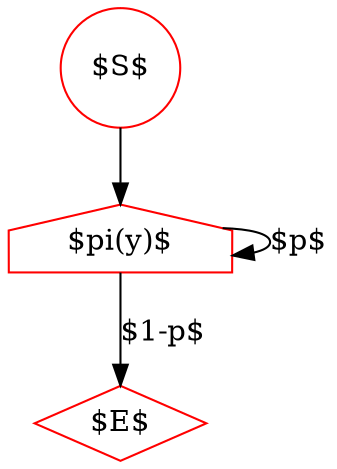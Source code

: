 digraph G {
    S [label="$S$", shape=circle, color=red];
    E [label="$E$", shape=diamond, color=red];

    I [label="$\pi(y)$", shape=house, color=red];

S->I;
I->I [label="$p$"];
I->E [label="$1-p$"];


}
